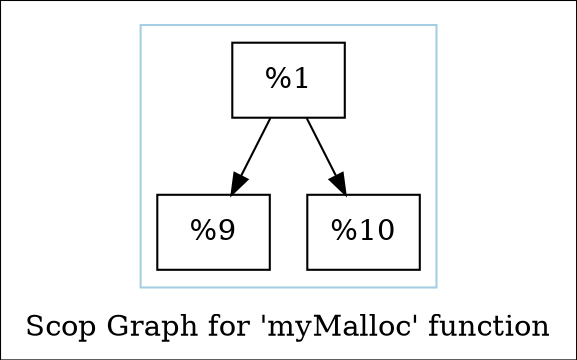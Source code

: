 digraph "Scop Graph for 'myMalloc' function" {
	label="Scop Graph for 'myMalloc' function";

	Node0x18f4d30 [shape=record,label="{%1}"];
	Node0x18f4d30 -> Node0x182eb00;
	Node0x18f4d30 -> Node0x181aa40;
	Node0x182eb00 [shape=record,label="{%9}"];
	Node0x181aa40 [shape=record,label="{%10}"];
	colorscheme = "paired12"
        subgraph cluster_0x1967160 {
          label = "";
          style = solid;
          color = 1
          Node0x18f4d30;
          Node0x182eb00;
          Node0x181aa40;
        }
}
